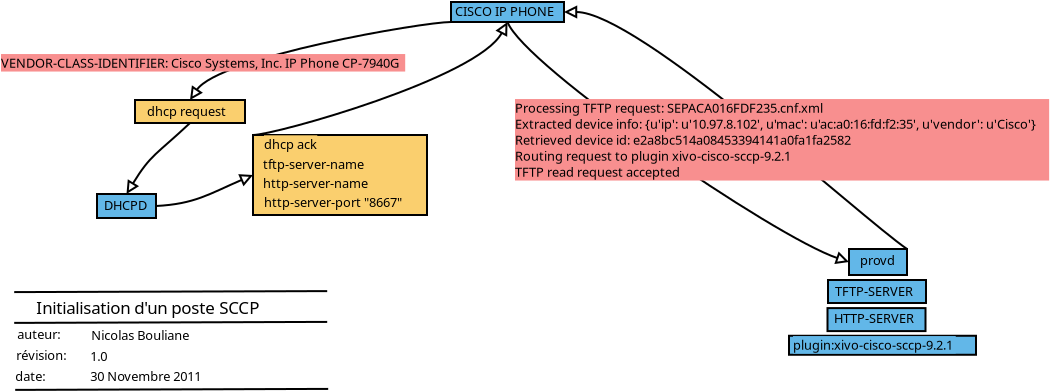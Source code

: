 <?xml version="1.0" encoding="UTF-8"?>
<dia:diagram xmlns:dia="http://www.lysator.liu.se/~alla/dia/">
  <dia:layer name="Background" visible="true" active="true">
    <dia:object type="Standard - Text" version="1" id="O0">
      <dia:attribute name="obj_pos">
        <dia:point val="3.36,12.155"/>
      </dia:attribute>
      <dia:attribute name="obj_bb">
        <dia:rectangle val="3.36,11.368;15.753,12.355"/>
      </dia:attribute>
      <dia:attribute name="text">
        <dia:composite type="text">
          <dia:attribute name="string">
            <dia:string>#Initialisation d'un poste SCCP#</dia:string>
          </dia:attribute>
          <dia:attribute name="font">
            <dia:font family="sans" style="0" name="Helvetica"/>
          </dia:attribute>
          <dia:attribute name="height">
            <dia:real val="1.058"/>
          </dia:attribute>
          <dia:attribute name="pos">
            <dia:point val="3.36,12.155"/>
          </dia:attribute>
          <dia:attribute name="color">
            <dia:color val="#000000"/>
          </dia:attribute>
          <dia:attribute name="alignment">
            <dia:enum val="0"/>
          </dia:attribute>
        </dia:composite>
      </dia:attribute>
      <dia:attribute name="valign">
        <dia:enum val="3"/>
      </dia:attribute>
    </dia:object>
    <dia:object type="Standard - Text" version="1" id="O1">
      <dia:attribute name="obj_pos">
        <dia:point val="6.11,13.455"/>
      </dia:attribute>
      <dia:attribute name="obj_bb">
        <dia:rectangle val="6.11,12.86;11.403,13.608"/>
      </dia:attribute>
      <dia:attribute name="text">
        <dia:composite type="text">
          <dia:attribute name="string">
            <dia:string>#Nicolas Bouliane#</dia:string>
          </dia:attribute>
          <dia:attribute name="font">
            <dia:font family="sans" style="0" name="Helvetica"/>
          </dia:attribute>
          <dia:attribute name="height">
            <dia:real val="0.8"/>
          </dia:attribute>
          <dia:attribute name="pos">
            <dia:point val="6.11,13.455"/>
          </dia:attribute>
          <dia:attribute name="color">
            <dia:color val="#000000"/>
          </dia:attribute>
          <dia:attribute name="alignment">
            <dia:enum val="0"/>
          </dia:attribute>
        </dia:composite>
      </dia:attribute>
      <dia:attribute name="valign">
        <dia:enum val="3"/>
      </dia:attribute>
    </dia:object>
    <dia:object type="Standard - Text" version="1" id="O2">
      <dia:attribute name="obj_pos">
        <dia:point val="6.06,14.505"/>
      </dia:attribute>
      <dia:attribute name="obj_bb">
        <dia:rectangle val="6.06,13.91;7.078,14.658"/>
      </dia:attribute>
      <dia:attribute name="text">
        <dia:composite type="text">
          <dia:attribute name="string">
            <dia:string>#1.0#</dia:string>
          </dia:attribute>
          <dia:attribute name="font">
            <dia:font family="sans" style="0" name="Helvetica"/>
          </dia:attribute>
          <dia:attribute name="height">
            <dia:real val="0.8"/>
          </dia:attribute>
          <dia:attribute name="pos">
            <dia:point val="6.06,14.505"/>
          </dia:attribute>
          <dia:attribute name="color">
            <dia:color val="#000000"/>
          </dia:attribute>
          <dia:attribute name="alignment">
            <dia:enum val="0"/>
          </dia:attribute>
        </dia:composite>
      </dia:attribute>
      <dia:attribute name="valign">
        <dia:enum val="3"/>
      </dia:attribute>
    </dia:object>
    <dia:object type="Standard - Text" version="1" id="O3">
      <dia:attribute name="obj_pos">
        <dia:point val="6.06,15.505"/>
      </dia:attribute>
      <dia:attribute name="obj_bb">
        <dia:rectangle val="6.06,14.91;12.23,15.658"/>
      </dia:attribute>
      <dia:attribute name="text">
        <dia:composite type="text">
          <dia:attribute name="string">
            <dia:string>#30 Novembre 2011#</dia:string>
          </dia:attribute>
          <dia:attribute name="font">
            <dia:font family="sans" style="0" name="Helvetica"/>
          </dia:attribute>
          <dia:attribute name="height">
            <dia:real val="0.8"/>
          </dia:attribute>
          <dia:attribute name="pos">
            <dia:point val="6.06,15.505"/>
          </dia:attribute>
          <dia:attribute name="color">
            <dia:color val="#000000"/>
          </dia:attribute>
          <dia:attribute name="alignment">
            <dia:enum val="0"/>
          </dia:attribute>
        </dia:composite>
      </dia:attribute>
      <dia:attribute name="valign">
        <dia:enum val="3"/>
      </dia:attribute>
    </dia:object>
    <dia:group>
      <dia:object type="Standard - Line" version="0" id="O4">
        <dia:attribute name="obj_pos">
          <dia:point val="2.26,11.055"/>
        </dia:attribute>
        <dia:attribute name="obj_bb">
          <dia:rectangle val="2.21,10.955;17.96,11.105"/>
        </dia:attribute>
        <dia:attribute name="conn_endpoints">
          <dia:point val="2.26,11.055"/>
          <dia:point val="17.91,11.005"/>
        </dia:attribute>
        <dia:attribute name="numcp">
          <dia:int val="1"/>
        </dia:attribute>
      </dia:object>
      <dia:object type="Standard - Line" version="0" id="O5">
        <dia:attribute name="obj_pos">
          <dia:point val="2.31,15.945"/>
        </dia:attribute>
        <dia:attribute name="obj_bb">
          <dia:rectangle val="2.26,15.845;18.011,15.995"/>
        </dia:attribute>
        <dia:attribute name="conn_endpoints">
          <dia:point val="2.31,15.945"/>
          <dia:point val="17.96,15.895"/>
        </dia:attribute>
        <dia:attribute name="numcp">
          <dia:int val="1"/>
        </dia:attribute>
      </dia:object>
      <dia:object type="Standard - Line" version="0" id="O6">
        <dia:attribute name="obj_pos">
          <dia:point val="2.26,12.595"/>
        </dia:attribute>
        <dia:attribute name="obj_bb">
          <dia:rectangle val="2.21,12.495;17.96,12.646"/>
        </dia:attribute>
        <dia:attribute name="conn_endpoints">
          <dia:point val="2.26,12.595"/>
          <dia:point val="17.91,12.545"/>
        </dia:attribute>
        <dia:attribute name="numcp">
          <dia:int val="1"/>
        </dia:attribute>
      </dia:object>
      <dia:object type="Standard - Text" version="1" id="O7">
        <dia:attribute name="obj_pos">
          <dia:point val="2.41,13.405"/>
        </dia:attribute>
        <dia:attribute name="obj_bb">
          <dia:rectangle val="2.41,12.81;4.725,13.558"/>
        </dia:attribute>
        <dia:attribute name="text">
          <dia:composite type="text">
            <dia:attribute name="string">
              <dia:string>#auteur:#</dia:string>
            </dia:attribute>
            <dia:attribute name="font">
              <dia:font family="sans" style="0" name="Helvetica"/>
            </dia:attribute>
            <dia:attribute name="height">
              <dia:real val="0.8"/>
            </dia:attribute>
            <dia:attribute name="pos">
              <dia:point val="2.41,13.405"/>
            </dia:attribute>
            <dia:attribute name="color">
              <dia:color val="#000000"/>
            </dia:attribute>
            <dia:attribute name="alignment">
              <dia:enum val="0"/>
            </dia:attribute>
          </dia:composite>
        </dia:attribute>
        <dia:attribute name="valign">
          <dia:enum val="3"/>
        </dia:attribute>
      </dia:object>
      <dia:object type="Standard - Text" version="1" id="O8">
        <dia:attribute name="obj_pos">
          <dia:point val="2.36,14.455"/>
        </dia:attribute>
        <dia:attribute name="obj_bb">
          <dia:rectangle val="2.36,13.86;5.083,14.608"/>
        </dia:attribute>
        <dia:attribute name="text">
          <dia:composite type="text">
            <dia:attribute name="string">
              <dia:string>#révision:#</dia:string>
            </dia:attribute>
            <dia:attribute name="font">
              <dia:font family="sans" style="0" name="Helvetica"/>
            </dia:attribute>
            <dia:attribute name="height">
              <dia:real val="0.8"/>
            </dia:attribute>
            <dia:attribute name="pos">
              <dia:point val="2.36,14.455"/>
            </dia:attribute>
            <dia:attribute name="color">
              <dia:color val="#000000"/>
            </dia:attribute>
            <dia:attribute name="alignment">
              <dia:enum val="0"/>
            </dia:attribute>
          </dia:composite>
        </dia:attribute>
        <dia:attribute name="valign">
          <dia:enum val="3"/>
        </dia:attribute>
      </dia:object>
      <dia:object type="Standard - Text" version="1" id="O9">
        <dia:attribute name="obj_pos">
          <dia:point val="2.31,15.505"/>
        </dia:attribute>
        <dia:attribute name="obj_bb">
          <dia:rectangle val="2.31,14.91;3.97,15.658"/>
        </dia:attribute>
        <dia:attribute name="text">
          <dia:composite type="text">
            <dia:attribute name="string">
              <dia:string>#date:#</dia:string>
            </dia:attribute>
            <dia:attribute name="font">
              <dia:font family="sans" style="0" name="Helvetica"/>
            </dia:attribute>
            <dia:attribute name="height">
              <dia:real val="0.8"/>
            </dia:attribute>
            <dia:attribute name="pos">
              <dia:point val="2.31,15.505"/>
            </dia:attribute>
            <dia:attribute name="color">
              <dia:color val="#000000"/>
            </dia:attribute>
            <dia:attribute name="alignment">
              <dia:enum val="0"/>
            </dia:attribute>
          </dia:composite>
        </dia:attribute>
        <dia:attribute name="valign">
          <dia:enum val="3"/>
        </dia:attribute>
      </dia:object>
    </dia:group>
    <dia:group>
      <dia:object type="Standard - Box" version="0" id="O10">
        <dia:attribute name="obj_pos">
          <dia:point val="8.3,1.45"/>
        </dia:attribute>
        <dia:attribute name="obj_bb">
          <dia:rectangle val="8.25,1.4;13.85,2.65"/>
        </dia:attribute>
        <dia:attribute name="elem_corner">
          <dia:point val="8.3,1.45"/>
        </dia:attribute>
        <dia:attribute name="elem_width">
          <dia:real val="5.5"/>
        </dia:attribute>
        <dia:attribute name="elem_height">
          <dia:real val="1.15"/>
        </dia:attribute>
        <dia:attribute name="border_width">
          <dia:real val="0.1"/>
        </dia:attribute>
        <dia:attribute name="inner_color">
          <dia:color val="#facf6e"/>
        </dia:attribute>
        <dia:attribute name="show_background">
          <dia:boolean val="true"/>
        </dia:attribute>
      </dia:object>
      <dia:object type="Standard - Text" version="1" id="O11">
        <dia:attribute name="obj_pos">
          <dia:point val="8.9,2.25"/>
        </dia:attribute>
        <dia:attribute name="obj_bb">
          <dia:rectangle val="8.9,1.655;13.107,2.402"/>
        </dia:attribute>
        <dia:attribute name="text">
          <dia:composite type="text">
            <dia:attribute name="string">
              <dia:string>#dhcp request#</dia:string>
            </dia:attribute>
            <dia:attribute name="font">
              <dia:font family="sans" style="0" name="Helvetica"/>
            </dia:attribute>
            <dia:attribute name="height">
              <dia:real val="0.8"/>
            </dia:attribute>
            <dia:attribute name="pos">
              <dia:point val="8.9,2.25"/>
            </dia:attribute>
            <dia:attribute name="color">
              <dia:color val="#000000"/>
            </dia:attribute>
            <dia:attribute name="alignment">
              <dia:enum val="0"/>
            </dia:attribute>
          </dia:composite>
        </dia:attribute>
        <dia:attribute name="valign">
          <dia:enum val="3"/>
        </dia:attribute>
        <dia:attribute name="fill_color">
          <dia:color val="#facf6e"/>
        </dia:attribute>
        <dia:attribute name="show_background">
          <dia:boolean val="true"/>
        </dia:attribute>
      </dia:object>
    </dia:group>
    <dia:group>
      <dia:object type="Standard - Box" version="0" id="O12">
        <dia:attribute name="obj_pos">
          <dia:point val="14.2,3.2"/>
        </dia:attribute>
        <dia:attribute name="obj_bb">
          <dia:rectangle val="14.15,3.15;22.95,7.25"/>
        </dia:attribute>
        <dia:attribute name="elem_corner">
          <dia:point val="14.2,3.2"/>
        </dia:attribute>
        <dia:attribute name="elem_width">
          <dia:real val="8.7"/>
        </dia:attribute>
        <dia:attribute name="elem_height">
          <dia:real val="4.0"/>
        </dia:attribute>
        <dia:attribute name="border_width">
          <dia:real val="0.1"/>
        </dia:attribute>
        <dia:attribute name="inner_color">
          <dia:color val="#facf6e"/>
        </dia:attribute>
        <dia:attribute name="show_background">
          <dia:boolean val="true"/>
        </dia:attribute>
      </dia:object>
      <dia:object type="Standard - Text" version="1" id="O13">
        <dia:attribute name="obj_pos">
          <dia:point val="14.75,3.9"/>
        </dia:attribute>
        <dia:attribute name="obj_bb">
          <dia:rectangle val="14.75,3.305;17.64,4.053"/>
        </dia:attribute>
        <dia:attribute name="text">
          <dia:composite type="text">
            <dia:attribute name="string">
              <dia:string>#dhcp ack#</dia:string>
            </dia:attribute>
            <dia:attribute name="font">
              <dia:font family="sans" style="0" name="Helvetica"/>
            </dia:attribute>
            <dia:attribute name="height">
              <dia:real val="0.8"/>
            </dia:attribute>
            <dia:attribute name="pos">
              <dia:point val="14.75,3.9"/>
            </dia:attribute>
            <dia:attribute name="color">
              <dia:color val="#000000"/>
            </dia:attribute>
            <dia:attribute name="alignment">
              <dia:enum val="0"/>
            </dia:attribute>
          </dia:composite>
        </dia:attribute>
        <dia:attribute name="valign">
          <dia:enum val="3"/>
        </dia:attribute>
        <dia:attribute name="fill_color">
          <dia:color val="#facf6e"/>
        </dia:attribute>
        <dia:attribute name="show_background">
          <dia:boolean val="true"/>
        </dia:attribute>
      </dia:object>
      <dia:object type="Standard - Text" version="1" id="O14">
        <dia:attribute name="obj_pos">
          <dia:point val="14.7,5.85"/>
        </dia:attribute>
        <dia:attribute name="obj_bb">
          <dia:rectangle val="14.7,5.255;20.275,6.003"/>
        </dia:attribute>
        <dia:attribute name="text">
          <dia:composite type="text">
            <dia:attribute name="string">
              <dia:string>#http-server-name#</dia:string>
            </dia:attribute>
            <dia:attribute name="font">
              <dia:font family="sans" style="0" name="Helvetica"/>
            </dia:attribute>
            <dia:attribute name="height">
              <dia:real val="0.8"/>
            </dia:attribute>
            <dia:attribute name="pos">
              <dia:point val="14.7,5.85"/>
            </dia:attribute>
            <dia:attribute name="color">
              <dia:color val="#000000"/>
            </dia:attribute>
            <dia:attribute name="alignment">
              <dia:enum val="0"/>
            </dia:attribute>
          </dia:composite>
        </dia:attribute>
        <dia:attribute name="valign">
          <dia:enum val="3"/>
        </dia:attribute>
      </dia:object>
      <dia:object type="Standard - Text" version="1" id="O15">
        <dia:attribute name="obj_pos">
          <dia:point val="17.55,7"/>
        </dia:attribute>
        <dia:attribute name="obj_bb">
          <dia:rectangle val="17.55,6.405;17.55,7.152"/>
        </dia:attribute>
        <dia:attribute name="text">
          <dia:composite type="text">
            <dia:attribute name="string">
              <dia:string>##</dia:string>
            </dia:attribute>
            <dia:attribute name="font">
              <dia:font family="sans" style="0" name="Helvetica"/>
            </dia:attribute>
            <dia:attribute name="height">
              <dia:real val="0.8"/>
            </dia:attribute>
            <dia:attribute name="pos">
              <dia:point val="17.55,7"/>
            </dia:attribute>
            <dia:attribute name="color">
              <dia:color val="#000000"/>
            </dia:attribute>
            <dia:attribute name="alignment">
              <dia:enum val="0"/>
            </dia:attribute>
          </dia:composite>
        </dia:attribute>
        <dia:attribute name="valign">
          <dia:enum val="3"/>
        </dia:attribute>
      </dia:object>
      <dia:object type="Standard - Text" version="1" id="O16">
        <dia:attribute name="obj_pos">
          <dia:point val="14.75,6.8"/>
        </dia:attribute>
        <dia:attribute name="obj_bb">
          <dia:rectangle val="14.75,6.205;22.245,6.952"/>
        </dia:attribute>
        <dia:attribute name="text">
          <dia:composite type="text">
            <dia:attribute name="string">
              <dia:string>#http-server-port "8667"#</dia:string>
            </dia:attribute>
            <dia:attribute name="font">
              <dia:font family="sans" style="0" name="Helvetica"/>
            </dia:attribute>
            <dia:attribute name="height">
              <dia:real val="0.8"/>
            </dia:attribute>
            <dia:attribute name="pos">
              <dia:point val="14.75,6.8"/>
            </dia:attribute>
            <dia:attribute name="color">
              <dia:color val="#000000"/>
            </dia:attribute>
            <dia:attribute name="alignment">
              <dia:enum val="0"/>
            </dia:attribute>
          </dia:composite>
        </dia:attribute>
        <dia:attribute name="valign">
          <dia:enum val="3"/>
        </dia:attribute>
      </dia:object>
      <dia:object type="Standard - Text" version="1" id="O17">
        <dia:attribute name="obj_pos">
          <dia:point val="14.7,4.9"/>
        </dia:attribute>
        <dia:attribute name="obj_bb">
          <dia:rectangle val="14.7,4.305;20.085,5.053"/>
        </dia:attribute>
        <dia:attribute name="text">
          <dia:composite type="text">
            <dia:attribute name="string">
              <dia:string>#tftp-server-name#</dia:string>
            </dia:attribute>
            <dia:attribute name="font">
              <dia:font family="sans" style="0" name="Helvetica"/>
            </dia:attribute>
            <dia:attribute name="height">
              <dia:real val="0.8"/>
            </dia:attribute>
            <dia:attribute name="pos">
              <dia:point val="14.7,4.9"/>
            </dia:attribute>
            <dia:attribute name="color">
              <dia:color val="#000000"/>
            </dia:attribute>
            <dia:attribute name="alignment">
              <dia:enum val="0"/>
            </dia:attribute>
          </dia:composite>
        </dia:attribute>
        <dia:attribute name="valign">
          <dia:enum val="3"/>
        </dia:attribute>
      </dia:object>
    </dia:group>
    <dia:group>
      <dia:object type="Standard - Box" version="0" id="O18">
        <dia:attribute name="obj_pos">
          <dia:point val="6.4,6.15"/>
        </dia:attribute>
        <dia:attribute name="obj_bb">
          <dia:rectangle val="6.35,6.1;9.4,7.4"/>
        </dia:attribute>
        <dia:attribute name="elem_corner">
          <dia:point val="6.4,6.15"/>
        </dia:attribute>
        <dia:attribute name="elem_width">
          <dia:real val="2.95"/>
        </dia:attribute>
        <dia:attribute name="elem_height">
          <dia:real val="1.2"/>
        </dia:attribute>
        <dia:attribute name="border_width">
          <dia:real val="0.1"/>
        </dia:attribute>
        <dia:attribute name="inner_color">
          <dia:color val="#62b7e8"/>
        </dia:attribute>
        <dia:attribute name="show_background">
          <dia:boolean val="true"/>
        </dia:attribute>
      </dia:object>
      <dia:object type="Standard - Text" version="1" id="O19">
        <dia:attribute name="obj_pos">
          <dia:point val="6.75,6.95"/>
        </dia:attribute>
        <dia:attribute name="obj_bb">
          <dia:rectangle val="6.75,6.355;9.05,7.103"/>
        </dia:attribute>
        <dia:attribute name="text">
          <dia:composite type="text">
            <dia:attribute name="string">
              <dia:string>#DHCPD#</dia:string>
            </dia:attribute>
            <dia:attribute name="font">
              <dia:font family="sans" style="0" name="Helvetica"/>
            </dia:attribute>
            <dia:attribute name="height">
              <dia:real val="0.8"/>
            </dia:attribute>
            <dia:attribute name="pos">
              <dia:point val="6.75,6.95"/>
            </dia:attribute>
            <dia:attribute name="color">
              <dia:color val="#000000"/>
            </dia:attribute>
            <dia:attribute name="alignment">
              <dia:enum val="0"/>
            </dia:attribute>
          </dia:composite>
        </dia:attribute>
        <dia:attribute name="valign">
          <dia:enum val="3"/>
        </dia:attribute>
      </dia:object>
    </dia:group>
    <dia:object type="Standard - BezierLine" version="0" id="O20">
      <dia:attribute name="obj_pos">
        <dia:point val="11.05,2.6"/>
      </dia:attribute>
      <dia:attribute name="obj_bb">
        <dia:rectangle val="7.865,2.529;11.121,6.15"/>
      </dia:attribute>
      <dia:attribute name="bez_points">
        <dia:point val="11.05,2.6"/>
        <dia:point val="9.35,4.2"/>
        <dia:point val="9.1,4.15"/>
        <dia:point val="7.875,6.15"/>
      </dia:attribute>
      <dia:attribute name="corner_types">
        <dia:enum val="0"/>
        <dia:enum val="0"/>
      </dia:attribute>
      <dia:attribute name="end_arrow">
        <dia:enum val="12"/>
      </dia:attribute>
      <dia:attribute name="end_arrow_length">
        <dia:real val="0.5"/>
      </dia:attribute>
      <dia:attribute name="end_arrow_width">
        <dia:real val="0.5"/>
      </dia:attribute>
      <dia:connections>
        <dia:connection handle="0" to="O10" connection="6"/>
        <dia:connection handle="3" to="O18" connection="1"/>
      </dia:connections>
    </dia:object>
    <dia:object type="Standard - BezierLine" version="0" id="O21">
      <dia:attribute name="obj_pos">
        <dia:point val="9.35,6.75"/>
      </dia:attribute>
      <dia:attribute name="obj_bb">
        <dia:rectangle val="9.297,5.147;14.2,6.803"/>
      </dia:attribute>
      <dia:attribute name="bez_points">
        <dia:point val="9.35,6.75"/>
        <dia:point val="11.3,6.65"/>
        <dia:point val="12,6.15"/>
        <dia:point val="14.2,5.2"/>
      </dia:attribute>
      <dia:attribute name="corner_types">
        <dia:enum val="0"/>
        <dia:enum val="0"/>
      </dia:attribute>
      <dia:attribute name="end_arrow">
        <dia:enum val="12"/>
      </dia:attribute>
      <dia:attribute name="end_arrow_length">
        <dia:real val="0.5"/>
      </dia:attribute>
      <dia:attribute name="end_arrow_width">
        <dia:real val="0.5"/>
      </dia:attribute>
      <dia:connections>
        <dia:connection handle="0" to="O18" connection="4"/>
        <dia:connection handle="3" to="O12" connection="3"/>
      </dia:connections>
    </dia:object>
    <dia:group>
      <dia:object type="Standard - Box" version="0" id="O22">
        <dia:attribute name="obj_pos">
          <dia:point val="24.1,-3.45"/>
        </dia:attribute>
        <dia:attribute name="obj_bb">
          <dia:rectangle val="24.05,-3.5;29.8,-2.4"/>
        </dia:attribute>
        <dia:attribute name="elem_corner">
          <dia:point val="24.1,-3.45"/>
        </dia:attribute>
        <dia:attribute name="elem_width">
          <dia:real val="5.65"/>
        </dia:attribute>
        <dia:attribute name="elem_height">
          <dia:real val="1"/>
        </dia:attribute>
        <dia:attribute name="border_width">
          <dia:real val="0.1"/>
        </dia:attribute>
        <dia:attribute name="inner_color">
          <dia:color val="#62b7e8"/>
        </dia:attribute>
        <dia:attribute name="show_background">
          <dia:boolean val="true"/>
        </dia:attribute>
      </dia:object>
      <dia:object type="Standard - Text" version="1" id="O23">
        <dia:attribute name="obj_pos">
          <dia:point val="24.3,-2.75"/>
        </dia:attribute>
        <dia:attribute name="obj_bb">
          <dia:rectangle val="24.3,-3.345;29.535,-2.598"/>
        </dia:attribute>
        <dia:attribute name="text">
          <dia:composite type="text">
            <dia:attribute name="string">
              <dia:string>#CISCO IP PHONE#</dia:string>
            </dia:attribute>
            <dia:attribute name="font">
              <dia:font family="sans" style="0" name="Helvetica"/>
            </dia:attribute>
            <dia:attribute name="height">
              <dia:real val="0.8"/>
            </dia:attribute>
            <dia:attribute name="pos">
              <dia:point val="24.3,-2.75"/>
            </dia:attribute>
            <dia:attribute name="color">
              <dia:color val="#000000"/>
            </dia:attribute>
            <dia:attribute name="alignment">
              <dia:enum val="0"/>
            </dia:attribute>
          </dia:composite>
        </dia:attribute>
        <dia:attribute name="valign">
          <dia:enum val="3"/>
        </dia:attribute>
      </dia:object>
    </dia:group>
    <dia:object type="Standard - BezierLine" version="0" id="O24">
      <dia:attribute name="obj_pos">
        <dia:point val="24.1,-2.45"/>
      </dia:attribute>
      <dia:attribute name="obj_bb">
        <dia:rectangle val="11.044,-2.5;24.15,1.45"/>
      </dia:attribute>
      <dia:attribute name="bez_points">
        <dia:point val="24.1,-2.45"/>
        <dia:point val="22.706,-2.45"/>
        <dia:point val="12.5,-0.7"/>
        <dia:point val="11.05,1.45"/>
      </dia:attribute>
      <dia:attribute name="corner_types">
        <dia:enum val="0"/>
        <dia:enum val="0"/>
      </dia:attribute>
      <dia:attribute name="end_arrow">
        <dia:enum val="12"/>
      </dia:attribute>
      <dia:attribute name="end_arrow_length">
        <dia:real val="0.5"/>
      </dia:attribute>
      <dia:attribute name="end_arrow_width">
        <dia:real val="0.5"/>
      </dia:attribute>
      <dia:connections>
        <dia:connection handle="0" to="O22" connection="5"/>
        <dia:connection handle="3" to="O10" connection="1"/>
      </dia:connections>
    </dia:object>
    <dia:object type="Standard - BezierLine" version="0" id="O25">
      <dia:attribute name="obj_pos">
        <dia:point val="14.2,3.2"/>
      </dia:attribute>
      <dia:attribute name="obj_bb">
        <dia:rectangle val="14.15,-2.45;26.943,3.25"/>
      </dia:attribute>
      <dia:attribute name="bez_points">
        <dia:point val="14.2,3.2"/>
        <dia:point val="15.287,3.2"/>
        <dia:point val="25.45,0.35"/>
        <dia:point val="26.925,-2.45"/>
      </dia:attribute>
      <dia:attribute name="corner_types">
        <dia:enum val="0"/>
        <dia:enum val="0"/>
      </dia:attribute>
      <dia:attribute name="end_arrow">
        <dia:enum val="12"/>
      </dia:attribute>
      <dia:attribute name="end_arrow_length">
        <dia:real val="0.5"/>
      </dia:attribute>
      <dia:attribute name="end_arrow_width">
        <dia:real val="0.5"/>
      </dia:attribute>
      <dia:connections>
        <dia:connection handle="0" to="O12" connection="0"/>
        <dia:connection handle="3" to="O22" connection="6"/>
      </dia:connections>
    </dia:object>
    <dia:object type="Standard - Text" version="1" id="O26">
      <dia:attribute name="obj_pos">
        <dia:point val="1.6,-0.163"/>
      </dia:attribute>
      <dia:attribute name="obj_bb">
        <dia:rectangle val="1.6,-0.757;23.343,-0.01"/>
      </dia:attribute>
      <dia:attribute name="text">
        <dia:composite type="text">
          <dia:attribute name="string">
            <dia:string>#VENDOR-CLASS-IDENTIFIER: Cisco Systems, Inc. IP Phone CP-7940G#</dia:string>
          </dia:attribute>
          <dia:attribute name="font">
            <dia:font family="sans" style="0" name="Helvetica"/>
          </dia:attribute>
          <dia:attribute name="height">
            <dia:real val="0.8"/>
          </dia:attribute>
          <dia:attribute name="pos">
            <dia:point val="1.6,-0.163"/>
          </dia:attribute>
          <dia:attribute name="color">
            <dia:color val="#000000"/>
          </dia:attribute>
          <dia:attribute name="alignment">
            <dia:enum val="0"/>
          </dia:attribute>
        </dia:composite>
      </dia:attribute>
      <dia:attribute name="valign">
        <dia:enum val="3"/>
      </dia:attribute>
      <dia:attribute name="fill_color">
        <dia:color val="#f88f8f"/>
      </dia:attribute>
      <dia:attribute name="show_background">
        <dia:boolean val="true"/>
      </dia:attribute>
    </dia:object>
    <dia:object type="Standard - BezierLine" version="0" id="O27">
      <dia:attribute name="obj_pos">
        <dia:point val="26.925,-2.45"/>
      </dia:attribute>
      <dia:attribute name="obj_bb">
        <dia:rectangle val="26.861,-2.514;44,9.655"/>
      </dia:attribute>
      <dia:attribute name="bez_points">
        <dia:point val="26.925,-2.45"/>
        <dia:point val="27.75,-0.263"/>
        <dia:point val="40.25,8.287"/>
        <dia:point val="44,9.55"/>
      </dia:attribute>
      <dia:attribute name="corner_types">
        <dia:enum val="0"/>
        <dia:enum val="0"/>
      </dia:attribute>
      <dia:attribute name="end_arrow">
        <dia:enum val="12"/>
      </dia:attribute>
      <dia:attribute name="end_arrow_length">
        <dia:real val="0.5"/>
      </dia:attribute>
      <dia:attribute name="end_arrow_width">
        <dia:real val="0.5"/>
      </dia:attribute>
      <dia:connections>
        <dia:connection handle="0" to="O22" connection="6"/>
        <dia:connection handle="3" to="O30" connection="3"/>
      </dia:connections>
    </dia:object>
    <dia:object type="Standard - BezierLine" version="0" id="O28">
      <dia:attribute name="obj_pos">
        <dia:point val="46.9,8.9"/>
      </dia:attribute>
      <dia:attribute name="obj_bb">
        <dia:rectangle val="29.75,-3.281;46.969,8.97"/>
      </dia:attribute>
      <dia:attribute name="bez_points">
        <dia:point val="46.9,8.9"/>
        <dia:point val="44.55,7.287"/>
        <dia:point val="33.435,-2.95"/>
        <dia:point val="29.75,-2.95"/>
      </dia:attribute>
      <dia:attribute name="corner_types">
        <dia:enum val="0"/>
        <dia:enum val="0"/>
      </dia:attribute>
      <dia:attribute name="end_arrow">
        <dia:enum val="12"/>
      </dia:attribute>
      <dia:attribute name="end_arrow_length">
        <dia:real val="0.5"/>
      </dia:attribute>
      <dia:attribute name="end_arrow_width">
        <dia:real val="0.5"/>
      </dia:attribute>
      <dia:connections>
        <dia:connection handle="0" to="O30" connection="2"/>
        <dia:connection handle="3" to="O22" connection="4"/>
      </dia:connections>
    </dia:object>
    <dia:object type="Standard - Text" version="1" id="O29">
      <dia:attribute name="obj_pos">
        <dia:point val="27.3,2.087"/>
      </dia:attribute>
      <dia:attribute name="obj_bb">
        <dia:rectangle val="27.3,1.492;57.212,5.44"/>
      </dia:attribute>
      <dia:attribute name="text">
        <dia:composite type="text">
          <dia:attribute name="string">
            <dia:string>#Processing TFTP request: SEPACA016FDF235.cnf.xml
Extracted device info: {u'ip': u'10.97.8.102', u'mac': u'ac:a0:16:fd:f2:35', u'vendor': u'Cisco'}
Retrieved device id: e2a8bc514a08453394141a0fa1fa2582
Routing request to plugin xivo-cisco-sccp-9.2.1
TFTP read request accepted#</dia:string>
          </dia:attribute>
          <dia:attribute name="font">
            <dia:font family="sans" style="0" name="Helvetica"/>
          </dia:attribute>
          <dia:attribute name="height">
            <dia:real val="0.8"/>
          </dia:attribute>
          <dia:attribute name="pos">
            <dia:point val="27.3,2.087"/>
          </dia:attribute>
          <dia:attribute name="color">
            <dia:color val="#000000"/>
          </dia:attribute>
          <dia:attribute name="alignment">
            <dia:enum val="0"/>
          </dia:attribute>
        </dia:composite>
      </dia:attribute>
      <dia:attribute name="valign">
        <dia:enum val="3"/>
      </dia:attribute>
      <dia:attribute name="fill_color">
        <dia:color val="#f88f8f"/>
      </dia:attribute>
      <dia:attribute name="show_background">
        <dia:boolean val="true"/>
      </dia:attribute>
    </dia:object>
    <dia:group>
      <dia:group>
        <dia:group>
          <dia:object type="Standard - Box" version="0" id="O30">
            <dia:attribute name="obj_pos">
              <dia:point val="44,8.9"/>
            </dia:attribute>
            <dia:attribute name="obj_bb">
              <dia:rectangle val="43.95,8.85;46.95,10.25"/>
            </dia:attribute>
            <dia:attribute name="elem_corner">
              <dia:point val="44,8.9"/>
            </dia:attribute>
            <dia:attribute name="elem_width">
              <dia:real val="2.9"/>
            </dia:attribute>
            <dia:attribute name="elem_height">
              <dia:real val="1.3"/>
            </dia:attribute>
            <dia:attribute name="border_width">
              <dia:real val="0.1"/>
            </dia:attribute>
            <dia:attribute name="inner_color">
              <dia:color val="#62b7e8"/>
            </dia:attribute>
            <dia:attribute name="show_background">
              <dia:boolean val="true"/>
            </dia:attribute>
          </dia:object>
          <dia:object type="Standard - Text" version="1" id="O31">
            <dia:attribute name="obj_pos">
              <dia:point val="44.55,9.7"/>
            </dia:attribute>
            <dia:attribute name="obj_bb">
              <dia:rectangle val="44.55,9.105;46.385,9.852"/>
            </dia:attribute>
            <dia:attribute name="text">
              <dia:composite type="text">
                <dia:attribute name="string">
                  <dia:string>#provd#</dia:string>
                </dia:attribute>
                <dia:attribute name="font">
                  <dia:font family="sans" style="0" name="Helvetica"/>
                </dia:attribute>
                <dia:attribute name="height">
                  <dia:real val="0.8"/>
                </dia:attribute>
                <dia:attribute name="pos">
                  <dia:point val="44.55,9.7"/>
                </dia:attribute>
                <dia:attribute name="color">
                  <dia:color val="#000000"/>
                </dia:attribute>
                <dia:attribute name="alignment">
                  <dia:enum val="0"/>
                </dia:attribute>
              </dia:composite>
            </dia:attribute>
            <dia:attribute name="valign">
              <dia:enum val="3"/>
            </dia:attribute>
          </dia:object>
        </dia:group>
        <dia:group>
          <dia:object type="Standard - Box" version="0" id="O32">
            <dia:attribute name="obj_pos">
              <dia:point val="42.95,10.45"/>
            </dia:attribute>
            <dia:attribute name="obj_bb">
              <dia:rectangle val="42.9,10.4;47.9,11.65"/>
            </dia:attribute>
            <dia:attribute name="elem_corner">
              <dia:point val="42.95,10.45"/>
            </dia:attribute>
            <dia:attribute name="elem_width">
              <dia:real val="4.9"/>
            </dia:attribute>
            <dia:attribute name="elem_height">
              <dia:real val="1.15"/>
            </dia:attribute>
            <dia:attribute name="border_width">
              <dia:real val="0.1"/>
            </dia:attribute>
            <dia:attribute name="inner_color">
              <dia:color val="#62b7e8"/>
            </dia:attribute>
            <dia:attribute name="show_background">
              <dia:boolean val="true"/>
            </dia:attribute>
          </dia:object>
          <dia:object type="Standard - Text" version="1" id="O33">
            <dia:attribute name="obj_pos">
              <dia:point val="43.3,11.25"/>
            </dia:attribute>
            <dia:attribute name="obj_bb">
              <dia:rectangle val="43.3,10.655;47.547,11.402"/>
            </dia:attribute>
            <dia:attribute name="text">
              <dia:composite type="text">
                <dia:attribute name="string">
                  <dia:string>#TFTP-SERVER#</dia:string>
                </dia:attribute>
                <dia:attribute name="font">
                  <dia:font family="sans" style="0" name="Helvetica"/>
                </dia:attribute>
                <dia:attribute name="height">
                  <dia:real val="0.8"/>
                </dia:attribute>
                <dia:attribute name="pos">
                  <dia:point val="43.3,11.25"/>
                </dia:attribute>
                <dia:attribute name="color">
                  <dia:color val="#000000"/>
                </dia:attribute>
                <dia:attribute name="alignment">
                  <dia:enum val="0"/>
                </dia:attribute>
              </dia:composite>
            </dia:attribute>
            <dia:attribute name="valign">
              <dia:enum val="3"/>
            </dia:attribute>
          </dia:object>
        </dia:group>
        <dia:group>
          <dia:object type="Standard - Box" version="0" id="O34">
            <dia:attribute name="obj_pos">
              <dia:point val="42.925,11.855"/>
            </dia:attribute>
            <dia:attribute name="obj_bb">
              <dia:rectangle val="42.875,11.805;47.875,13.055"/>
            </dia:attribute>
            <dia:attribute name="elem_corner">
              <dia:point val="42.925,11.855"/>
            </dia:attribute>
            <dia:attribute name="elem_width">
              <dia:real val="4.9"/>
            </dia:attribute>
            <dia:attribute name="elem_height">
              <dia:real val="1.15"/>
            </dia:attribute>
            <dia:attribute name="border_width">
              <dia:real val="0.1"/>
            </dia:attribute>
            <dia:attribute name="inner_color">
              <dia:color val="#62b7e8"/>
            </dia:attribute>
            <dia:attribute name="show_background">
              <dia:boolean val="true"/>
            </dia:attribute>
          </dia:object>
          <dia:object type="Standard - Text" version="1" id="O35">
            <dia:attribute name="obj_pos">
              <dia:point val="43.25,12.6"/>
            </dia:attribute>
            <dia:attribute name="obj_bb">
              <dia:rectangle val="43.25,12.005;47.612,12.752"/>
            </dia:attribute>
            <dia:attribute name="text">
              <dia:composite type="text">
                <dia:attribute name="string">
                  <dia:string>#HTTP-SERVER#</dia:string>
                </dia:attribute>
                <dia:attribute name="font">
                  <dia:font family="sans" style="0" name="Helvetica"/>
                </dia:attribute>
                <dia:attribute name="height">
                  <dia:real val="0.8"/>
                </dia:attribute>
                <dia:attribute name="pos">
                  <dia:point val="43.25,12.6"/>
                </dia:attribute>
                <dia:attribute name="color">
                  <dia:color val="#000000"/>
                </dia:attribute>
                <dia:attribute name="alignment">
                  <dia:enum val="0"/>
                </dia:attribute>
              </dia:composite>
            </dia:attribute>
            <dia:attribute name="valign">
              <dia:enum val="3"/>
            </dia:attribute>
          </dia:object>
        </dia:group>
      </dia:group>
      <dia:group>
        <dia:object type="Standard - Box" version="0" id="O36">
          <dia:attribute name="obj_pos">
            <dia:point val="41,13.238"/>
          </dia:attribute>
          <dia:attribute name="obj_bb">
            <dia:rectangle val="40.95,13.188;50.4,14.238"/>
          </dia:attribute>
          <dia:attribute name="elem_corner">
            <dia:point val="41,13.238"/>
          </dia:attribute>
          <dia:attribute name="elem_width">
            <dia:real val="9.35"/>
          </dia:attribute>
          <dia:attribute name="elem_height">
            <dia:real val="0.95"/>
          </dia:attribute>
          <dia:attribute name="border_width">
            <dia:real val="0.1"/>
          </dia:attribute>
          <dia:attribute name="inner_color">
            <dia:color val="#62b7e8"/>
          </dia:attribute>
          <dia:attribute name="show_background">
            <dia:boolean val="true"/>
          </dia:attribute>
        </dia:object>
        <dia:object type="Standard - Text" version="1" id="O37">
          <dia:attribute name="obj_pos">
            <dia:point val="41.2,13.938"/>
          </dia:attribute>
          <dia:attribute name="obj_bb">
            <dia:rectangle val="41.2,13.342;50.12,14.09"/>
          </dia:attribute>
          <dia:attribute name="text">
            <dia:composite type="text">
              <dia:attribute name="string">
                <dia:string>#plugin:xivo-cisco-sccp-9.2.1#</dia:string>
              </dia:attribute>
              <dia:attribute name="font">
                <dia:font family="sans" style="0" name="Helvetica"/>
              </dia:attribute>
              <dia:attribute name="height">
                <dia:real val="0.8"/>
              </dia:attribute>
              <dia:attribute name="pos">
                <dia:point val="41.2,13.938"/>
              </dia:attribute>
              <dia:attribute name="color">
                <dia:color val="#000000"/>
              </dia:attribute>
              <dia:attribute name="alignment">
                <dia:enum val="0"/>
              </dia:attribute>
            </dia:composite>
          </dia:attribute>
          <dia:attribute name="valign">
            <dia:enum val="3"/>
          </dia:attribute>
          <dia:attribute name="fill_color">
            <dia:color val="#62b7e8"/>
          </dia:attribute>
          <dia:attribute name="show_background">
            <dia:boolean val="true"/>
          </dia:attribute>
        </dia:object>
      </dia:group>
    </dia:group>
  </dia:layer>
</dia:diagram>

